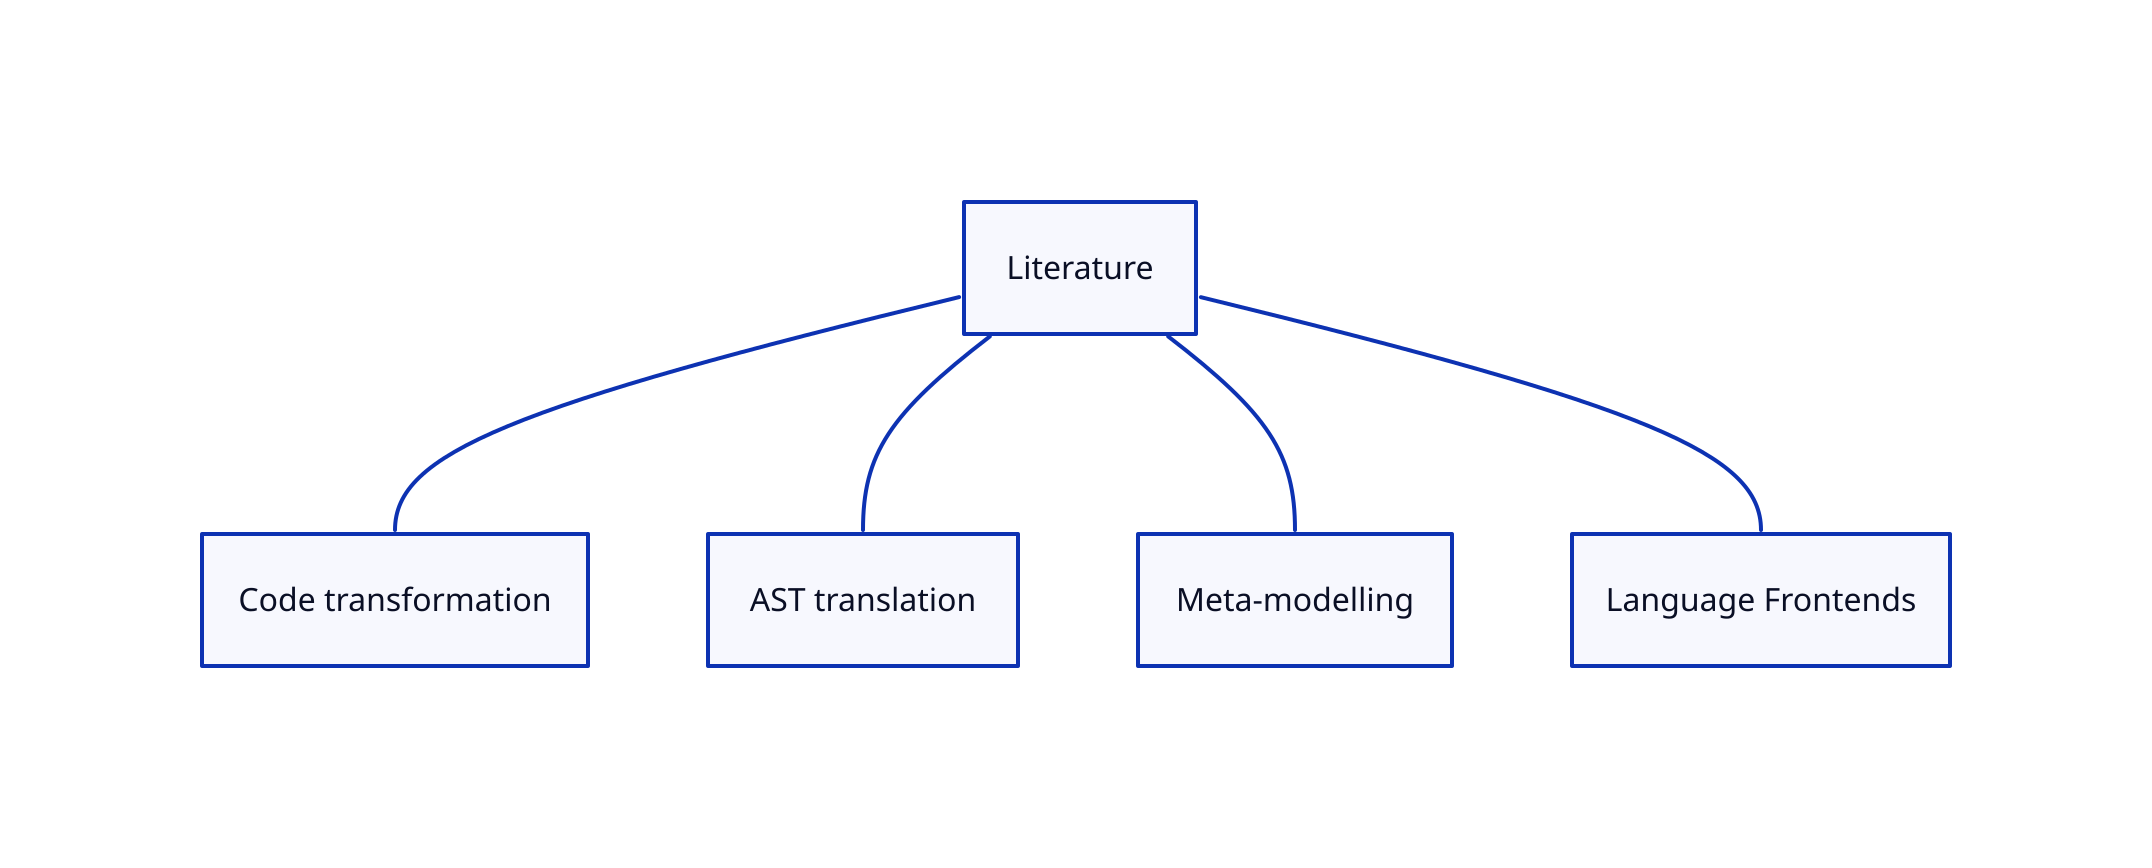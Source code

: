 literature: "Literature"
byhand: "Code transformation"
ast: "AST translation"
famix: "Meta-modelling"
lf: "Language Frontends"

literature -- byhand
literature -- ast
literature -- famix
literature -- lf
